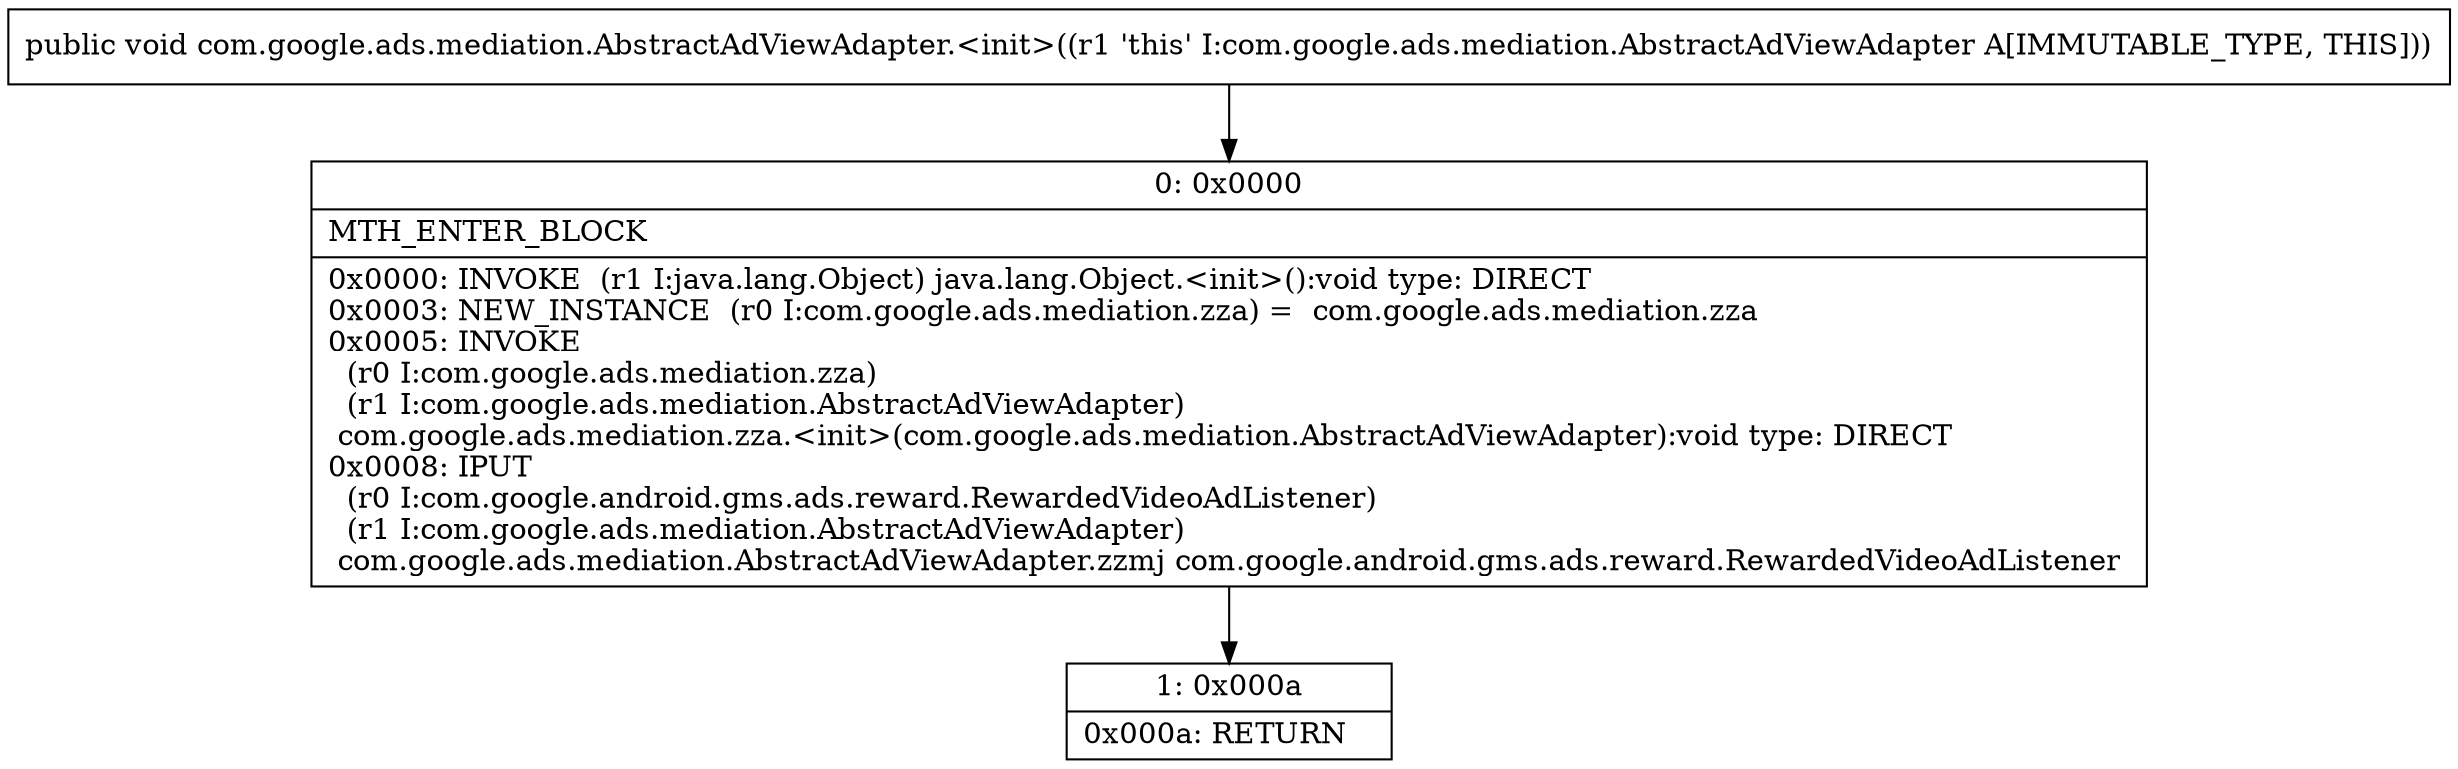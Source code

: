 digraph "CFG forcom.google.ads.mediation.AbstractAdViewAdapter.\<init\>()V" {
Node_0 [shape=record,label="{0\:\ 0x0000|MTH_ENTER_BLOCK\l|0x0000: INVOKE  (r1 I:java.lang.Object) java.lang.Object.\<init\>():void type: DIRECT \l0x0003: NEW_INSTANCE  (r0 I:com.google.ads.mediation.zza) =  com.google.ads.mediation.zza \l0x0005: INVOKE  \l  (r0 I:com.google.ads.mediation.zza)\l  (r1 I:com.google.ads.mediation.AbstractAdViewAdapter)\l com.google.ads.mediation.zza.\<init\>(com.google.ads.mediation.AbstractAdViewAdapter):void type: DIRECT \l0x0008: IPUT  \l  (r0 I:com.google.android.gms.ads.reward.RewardedVideoAdListener)\l  (r1 I:com.google.ads.mediation.AbstractAdViewAdapter)\l com.google.ads.mediation.AbstractAdViewAdapter.zzmj com.google.android.gms.ads.reward.RewardedVideoAdListener \l}"];
Node_1 [shape=record,label="{1\:\ 0x000a|0x000a: RETURN   \l}"];
MethodNode[shape=record,label="{public void com.google.ads.mediation.AbstractAdViewAdapter.\<init\>((r1 'this' I:com.google.ads.mediation.AbstractAdViewAdapter A[IMMUTABLE_TYPE, THIS])) }"];
MethodNode -> Node_0;
Node_0 -> Node_1;
}

